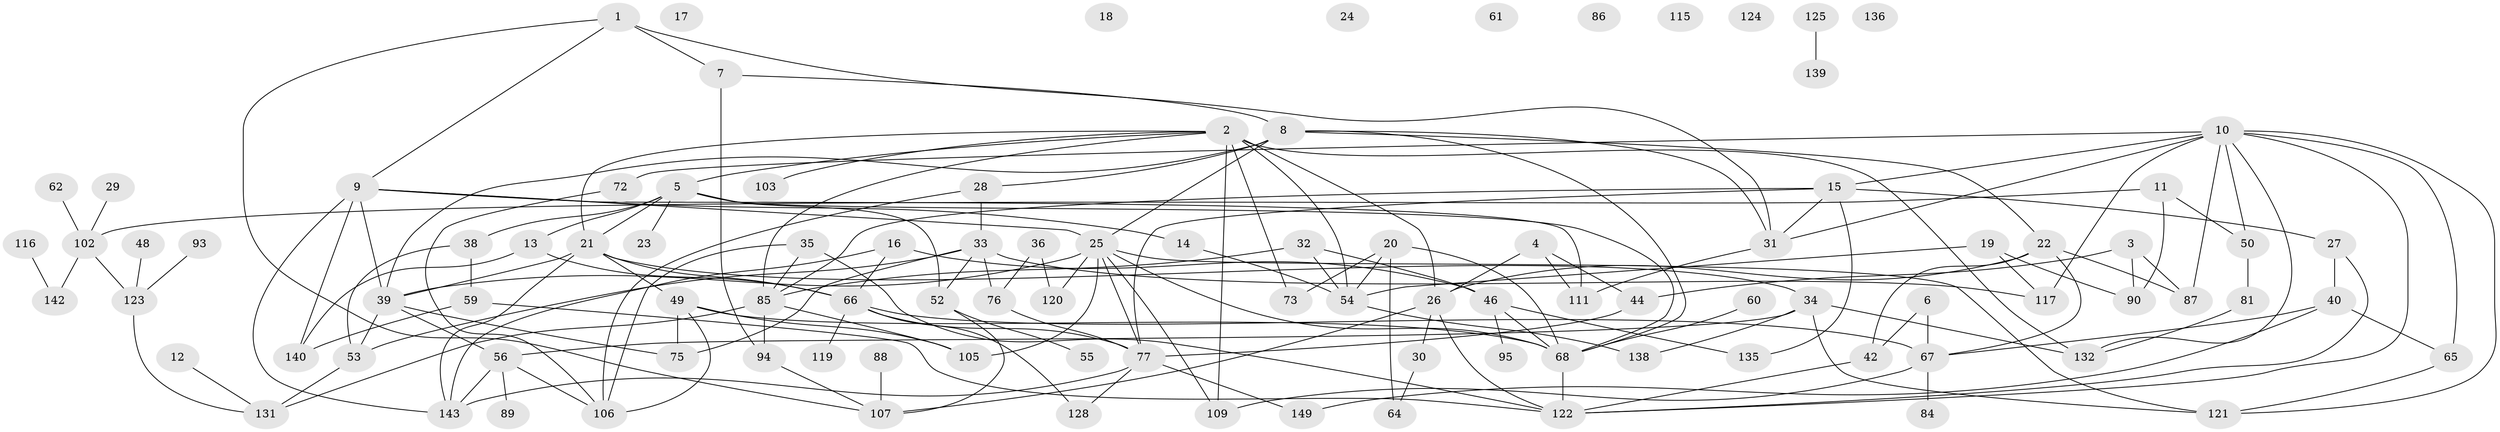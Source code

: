 // original degree distribution, {3: 0.28187919463087246, 6: 0.06040268456375839, 2: 0.174496644295302, 4: 0.1476510067114094, 1: 0.174496644295302, 0: 0.04697986577181208, 5: 0.0738255033557047, 8: 0.006711409395973154, 7: 0.03355704697986577}
// Generated by graph-tools (version 1.1) at 2025/41/03/06/25 10:41:24]
// undirected, 103 vertices, 171 edges
graph export_dot {
graph [start="1"]
  node [color=gray90,style=filled];
  1 [super="+71"];
  2 [super="+118"];
  3 [super="+79"];
  4;
  5 [super="+43"];
  6;
  7;
  8 [super="+74"];
  9 [super="+104"];
  10 [super="+41"];
  11;
  12;
  13 [super="+113"];
  14 [super="+137"];
  15 [super="+133"];
  16 [super="+114"];
  17;
  18;
  19;
  20 [super="+130"];
  21 [super="+110"];
  22;
  23;
  24;
  25 [super="+37"];
  26 [super="+78"];
  27 [super="+91"];
  28 [super="+57"];
  29;
  30;
  31 [super="+97"];
  32;
  33 [super="+51"];
  34 [super="+47"];
  35;
  36 [super="+58"];
  38;
  39 [super="+45"];
  40 [super="+83"];
  42 [super="+63"];
  44;
  46 [super="+70"];
  48;
  49 [super="+92"];
  50;
  52 [super="+96"];
  53;
  54 [super="+69"];
  55;
  56 [super="+98"];
  59 [super="+80"];
  60;
  61;
  62 [super="+144"];
  64;
  65;
  66 [super="+99"];
  67 [super="+127"];
  68 [super="+101"];
  72 [super="+100"];
  73;
  75;
  76;
  77 [super="+82"];
  81;
  84;
  85 [super="+108"];
  86;
  87 [super="+126"];
  88;
  89;
  90 [super="+148"];
  93;
  94 [super="+146"];
  95;
  102 [super="+112"];
  103;
  105;
  106 [super="+134"];
  107;
  109;
  111;
  115;
  116;
  117;
  119;
  120;
  121 [super="+129"];
  122 [super="+141"];
  123;
  124;
  125;
  128;
  131;
  132 [super="+147"];
  135;
  136 [super="+145"];
  138;
  139;
  140;
  142;
  143;
  149;
  1 -- 7;
  1 -- 107;
  1 -- 31;
  1 -- 9;
  2 -- 5;
  2 -- 109 [weight=2];
  2 -- 132;
  2 -- 103;
  2 -- 73;
  2 -- 26;
  2 -- 85;
  2 -- 54 [weight=2];
  2 -- 21;
  3 -- 87;
  3 -- 90;
  3 -- 44;
  4 -- 26;
  4 -- 44;
  4 -- 111;
  5 -- 21;
  5 -- 23;
  5 -- 52;
  5 -- 13;
  5 -- 38;
  5 -- 68;
  6 -- 67;
  6 -- 42;
  7 -- 8;
  7 -- 94;
  8 -- 22;
  8 -- 25;
  8 -- 31;
  8 -- 68;
  8 -- 28;
  8 -- 39;
  9 -- 14;
  9 -- 39;
  9 -- 140;
  9 -- 143;
  9 -- 25;
  9 -- 111;
  10 -- 50;
  10 -- 132;
  10 -- 65;
  10 -- 72;
  10 -- 117;
  10 -- 31;
  10 -- 121;
  10 -- 15;
  10 -- 122;
  10 -- 87;
  11 -- 50;
  11 -- 90;
  11 -- 102;
  12 -- 131;
  13 -- 66;
  13 -- 140;
  14 -- 54;
  15 -- 85;
  15 -- 135;
  15 -- 31;
  15 -- 77;
  15 -- 27;
  16 -- 143;
  16 -- 66;
  16 -- 46;
  19 -- 54;
  19 -- 90;
  19 -- 117;
  20 -- 64;
  20 -- 68;
  20 -- 73;
  20 -- 54;
  21 -- 49;
  21 -- 66;
  21 -- 34;
  21 -- 39;
  21 -- 143;
  22 -- 26;
  22 -- 67;
  22 -- 87;
  22 -- 42;
  25 -- 39;
  25 -- 105;
  25 -- 121;
  25 -- 120;
  25 -- 109;
  25 -- 77;
  25 -- 68;
  26 -- 30;
  26 -- 107;
  26 -- 122;
  27 -- 122;
  27 -- 40;
  28 -- 33;
  28 -- 106;
  29 -- 102;
  30 -- 64;
  31 -- 111;
  32 -- 46;
  32 -- 85;
  32 -- 54;
  33 -- 52;
  33 -- 53;
  33 -- 76;
  33 -- 75;
  33 -- 117;
  34 -- 132;
  34 -- 138;
  34 -- 121;
  34 -- 56;
  35 -- 85 [weight=2];
  35 -- 106;
  35 -- 122;
  36 -- 120;
  36 -- 76;
  38 -- 53;
  38 -- 59;
  39 -- 56 [weight=2];
  39 -- 75;
  39 -- 53;
  40 -- 65;
  40 -- 67;
  40 -- 149;
  42 -- 122;
  44 -- 77;
  46 -- 135;
  46 -- 68;
  46 -- 95;
  48 -- 123;
  49 -- 75;
  49 -- 106;
  49 -- 68;
  49 -- 105;
  50 -- 81;
  52 -- 107;
  52 -- 55;
  53 -- 131;
  54 -- 138;
  56 -- 106;
  56 -- 143;
  56 -- 89;
  59 -- 140;
  59 -- 122;
  60 -- 68;
  62 -- 102;
  65 -- 121;
  66 -- 67;
  66 -- 128;
  66 -- 119;
  66 -- 77;
  67 -- 109;
  67 -- 84;
  68 -- 122;
  72 -- 106;
  76 -- 77;
  77 -- 128;
  77 -- 143;
  77 -- 149;
  81 -- 132;
  85 -- 131;
  85 -- 105;
  85 -- 94;
  88 -- 107;
  93 -- 123;
  94 -- 107;
  102 -- 123 [weight=2];
  102 -- 142;
  116 -- 142;
  123 -- 131;
  125 -- 139;
}
